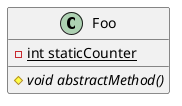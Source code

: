 @startuml
class Foo {
    {static} -int staticCounter
    {abstract} #void abstractMethod()
}
@enduml